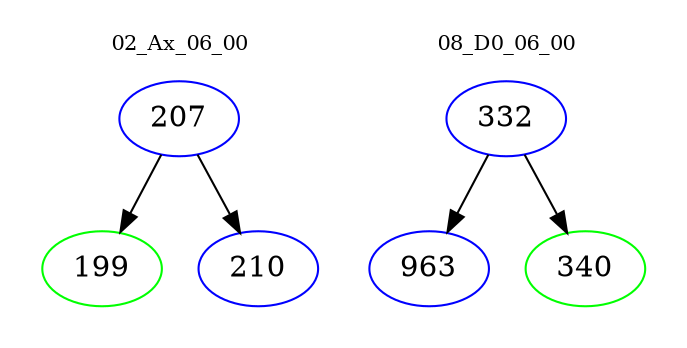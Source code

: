 digraph{
subgraph cluster_0 {
color = white
label = "02_Ax_06_00";
fontsize=10;
T0_207 [label="207", color="blue"]
T0_207 -> T0_199 [color="black"]
T0_199 [label="199", color="green"]
T0_207 -> T0_210 [color="black"]
T0_210 [label="210", color="blue"]
}
subgraph cluster_1 {
color = white
label = "08_D0_06_00";
fontsize=10;
T1_332 [label="332", color="blue"]
T1_332 -> T1_963 [color="black"]
T1_963 [label="963", color="blue"]
T1_332 -> T1_340 [color="black"]
T1_340 [label="340", color="green"]
}
}
